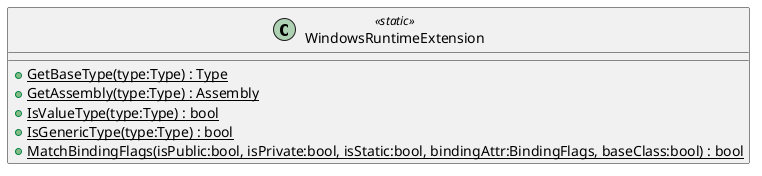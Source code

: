 @startuml
class WindowsRuntimeExtension <<static>> {
    + {static} GetBaseType(type:Type) : Type
    + {static} GetAssembly(type:Type) : Assembly
    + {static} IsValueType(type:Type) : bool
    + {static} IsGenericType(type:Type) : bool
    + {static} MatchBindingFlags(isPublic:bool, isPrivate:bool, isStatic:bool, bindingAttr:BindingFlags, baseClass:bool) : bool
}
@enduml
